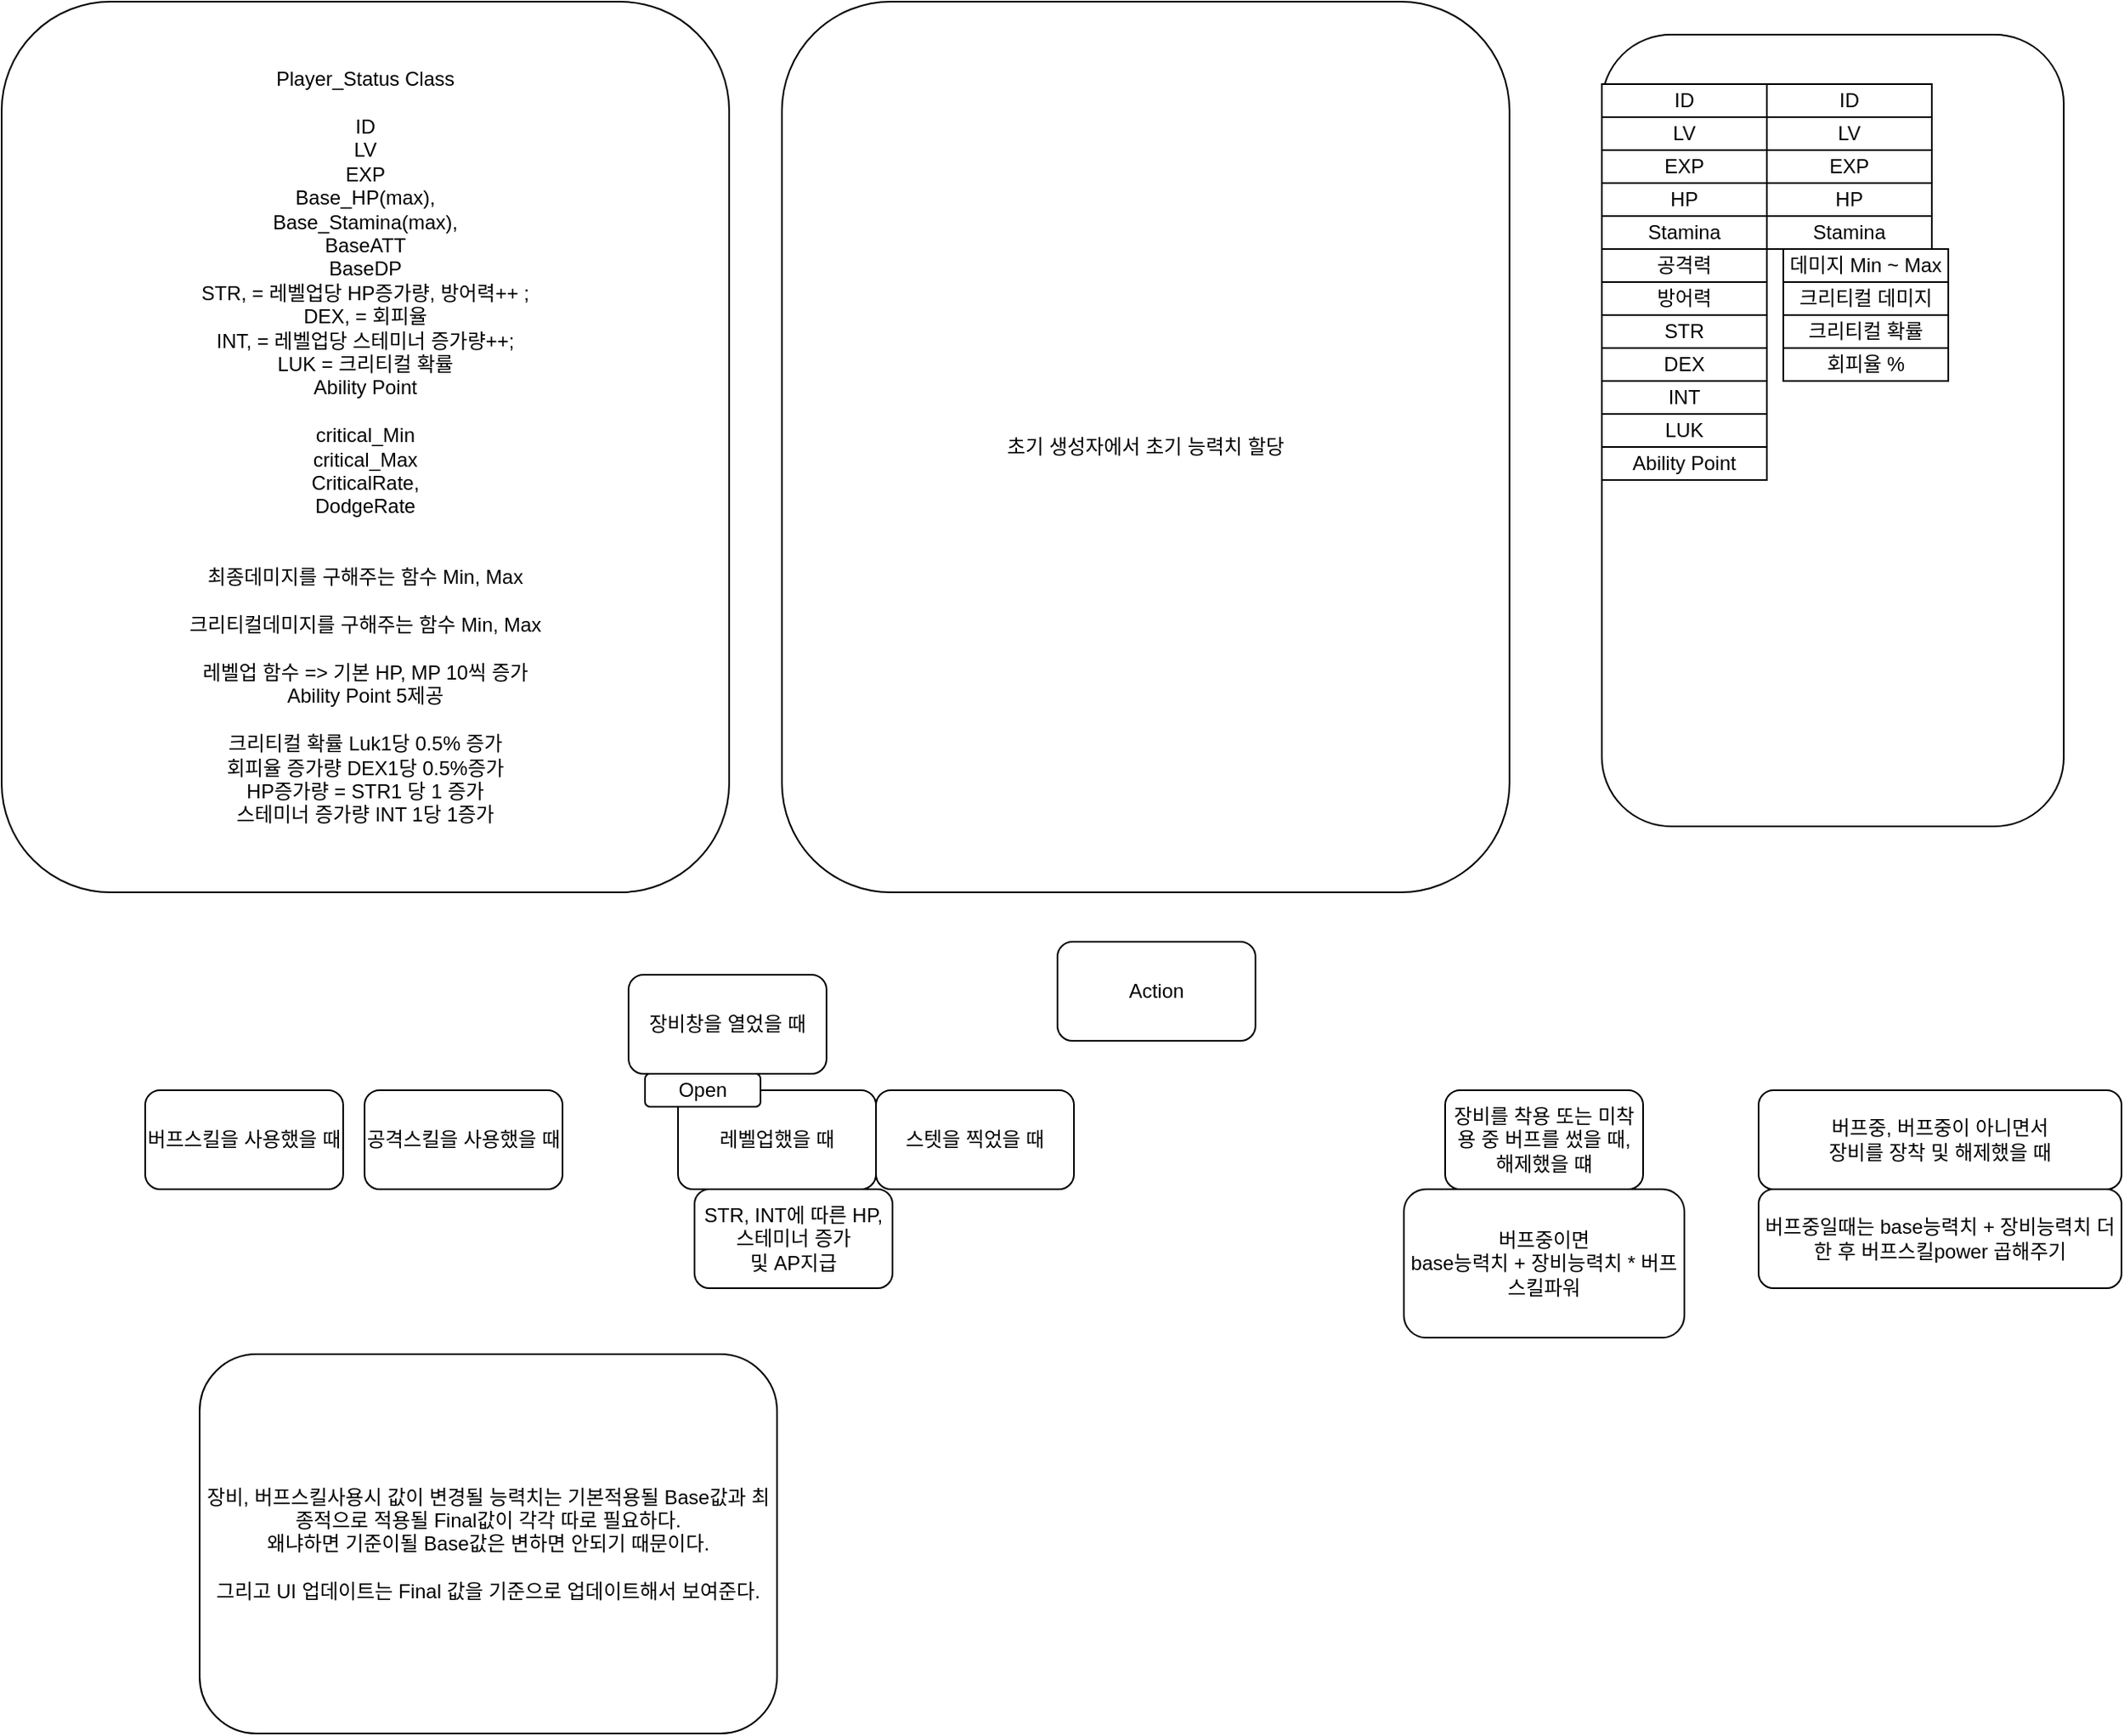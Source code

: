 <mxfile version="21.7.5" type="device">
  <diagram name="페이지-1" id="oYEOmsEU-r3RK-yHsZw6">
    <mxGraphModel dx="2245" dy="835" grid="1" gridSize="10" guides="1" tooltips="1" connect="1" arrows="1" fold="1" page="1" pageScale="1" pageWidth="827" pageHeight="1169" math="0" shadow="0">
      <root>
        <mxCell id="0" />
        <mxCell id="1" parent="0" />
        <mxCell id="fDYHZz1mXMlbd0j3325K-1" value="Player_Status Class&lt;br&gt;&lt;br&gt;ID&lt;br&gt;LV&lt;br&gt;EXP&lt;br&gt;Base_HP(max),&lt;br&gt;Base_Stamina(max),&lt;br&gt;BaseATT&lt;br&gt;BaseDP&lt;br&gt;STR, = 레벨업당 HP증가량, 방어력++ ;&lt;br&gt;DEX, = 회피율&lt;br&gt;INT, = 레벨업당 스테미너 증가량++;&lt;br&gt;LUK = 크리티컬 확률&lt;br&gt;Ability Point&lt;br&gt;&lt;br&gt;critical_Min&lt;br&gt;critical_Max&lt;br&gt;CriticalRate,&lt;br&gt;DodgeRate&lt;br&gt;&lt;br&gt;&lt;br&gt;최종데미지를 구해주는 함수 Min, Max&lt;br&gt;&lt;br&gt;크리티컬데미지를 구해주는 함수 Min, Max&lt;br&gt;&lt;br&gt;레벨업 함수 =&amp;gt; 기본 HP, MP 10씩 증가&lt;br&gt;Ability Point 5제공&lt;br&gt;&lt;br&gt;크리티컬 확률 Luk1당 0.5% 증가&lt;br&gt;회피율 증가량 DEX1당 0.5%증가&lt;br&gt;HP증가량 = STR1 당 1 증가&lt;br&gt;스테미너 증가량 INT 1당 1증가" style="rounded=1;whiteSpace=wrap;html=1;" parent="1" vertex="1">
          <mxGeometry x="-500" y="90" width="441" height="540" as="geometry" />
        </mxCell>
        <mxCell id="fDYHZz1mXMlbd0j3325K-2" value="" style="rounded=1;whiteSpace=wrap;html=1;" parent="1" vertex="1">
          <mxGeometry x="470" y="110" width="280" height="480" as="geometry" />
        </mxCell>
        <mxCell id="fDYHZz1mXMlbd0j3325K-3" value="ID" style="rounded=0;whiteSpace=wrap;html=1;" parent="1" vertex="1">
          <mxGeometry x="470" y="140" width="100" height="20" as="geometry" />
        </mxCell>
        <mxCell id="fDYHZz1mXMlbd0j3325K-4" value="LV" style="rounded=0;whiteSpace=wrap;html=1;" parent="1" vertex="1">
          <mxGeometry x="470" y="160" width="100" height="20" as="geometry" />
        </mxCell>
        <mxCell id="fDYHZz1mXMlbd0j3325K-5" value="EXP" style="rounded=0;whiteSpace=wrap;html=1;" parent="1" vertex="1">
          <mxGeometry x="470" y="180" width="100" height="20" as="geometry" />
        </mxCell>
        <mxCell id="fDYHZz1mXMlbd0j3325K-6" value="HP" style="rounded=0;whiteSpace=wrap;html=1;" parent="1" vertex="1">
          <mxGeometry x="470" y="200" width="100" height="20" as="geometry" />
        </mxCell>
        <mxCell id="fDYHZz1mXMlbd0j3325K-7" value="Stamina" style="rounded=0;whiteSpace=wrap;html=1;" parent="1" vertex="1">
          <mxGeometry x="470" y="220" width="100" height="20" as="geometry" />
        </mxCell>
        <mxCell id="fDYHZz1mXMlbd0j3325K-8" value="공격력" style="rounded=0;whiteSpace=wrap;html=1;" parent="1" vertex="1">
          <mxGeometry x="470" y="240" width="100" height="20" as="geometry" />
        </mxCell>
        <mxCell id="fDYHZz1mXMlbd0j3325K-9" value="방어력" style="rounded=0;whiteSpace=wrap;html=1;" parent="1" vertex="1">
          <mxGeometry x="470" y="260" width="100" height="20" as="geometry" />
        </mxCell>
        <mxCell id="fDYHZz1mXMlbd0j3325K-10" value="STR" style="rounded=0;whiteSpace=wrap;html=1;" parent="1" vertex="1">
          <mxGeometry x="470" y="280" width="100" height="20" as="geometry" />
        </mxCell>
        <mxCell id="fDYHZz1mXMlbd0j3325K-11" value="DEX" style="rounded=0;whiteSpace=wrap;html=1;" parent="1" vertex="1">
          <mxGeometry x="470" y="300" width="100" height="20" as="geometry" />
        </mxCell>
        <mxCell id="fDYHZz1mXMlbd0j3325K-12" value="INT" style="rounded=0;whiteSpace=wrap;html=1;" parent="1" vertex="1">
          <mxGeometry x="470" y="320" width="100" height="20" as="geometry" />
        </mxCell>
        <mxCell id="fDYHZz1mXMlbd0j3325K-13" value="LUK" style="rounded=0;whiteSpace=wrap;html=1;" parent="1" vertex="1">
          <mxGeometry x="470" y="340" width="100" height="20" as="geometry" />
        </mxCell>
        <mxCell id="fDYHZz1mXMlbd0j3325K-14" value="Ability Point" style="rounded=0;whiteSpace=wrap;html=1;" parent="1" vertex="1">
          <mxGeometry x="470" y="360" width="100" height="20" as="geometry" />
        </mxCell>
        <mxCell id="fDYHZz1mXMlbd0j3325K-15" value="ID" style="rounded=0;whiteSpace=wrap;html=1;" parent="1" vertex="1">
          <mxGeometry x="570" y="140" width="100" height="20" as="geometry" />
        </mxCell>
        <mxCell id="fDYHZz1mXMlbd0j3325K-16" value="LV" style="rounded=0;whiteSpace=wrap;html=1;" parent="1" vertex="1">
          <mxGeometry x="570" y="160" width="100" height="20" as="geometry" />
        </mxCell>
        <mxCell id="fDYHZz1mXMlbd0j3325K-17" value="EXP" style="rounded=0;whiteSpace=wrap;html=1;" parent="1" vertex="1">
          <mxGeometry x="570" y="180" width="100" height="20" as="geometry" />
        </mxCell>
        <mxCell id="fDYHZz1mXMlbd0j3325K-18" value="HP" style="rounded=0;whiteSpace=wrap;html=1;" parent="1" vertex="1">
          <mxGeometry x="570" y="200" width="100" height="20" as="geometry" />
        </mxCell>
        <mxCell id="fDYHZz1mXMlbd0j3325K-19" value="Stamina" style="rounded=0;whiteSpace=wrap;html=1;" parent="1" vertex="1">
          <mxGeometry x="570" y="220" width="100" height="20" as="geometry" />
        </mxCell>
        <mxCell id="fDYHZz1mXMlbd0j3325K-20" value="데미지 Min ~ Max" style="rounded=0;whiteSpace=wrap;html=1;" parent="1" vertex="1">
          <mxGeometry x="580" y="240" width="100" height="20" as="geometry" />
        </mxCell>
        <mxCell id="fDYHZz1mXMlbd0j3325K-21" value="회피율 %" style="rounded=0;whiteSpace=wrap;html=1;" parent="1" vertex="1">
          <mxGeometry x="580" y="300" width="100" height="20" as="geometry" />
        </mxCell>
        <mxCell id="fDYHZz1mXMlbd0j3325K-22" value="크리티컬 확률" style="rounded=0;whiteSpace=wrap;html=1;" parent="1" vertex="1">
          <mxGeometry x="580" y="280" width="100" height="20" as="geometry" />
        </mxCell>
        <mxCell id="fDYHZz1mXMlbd0j3325K-23" value="크리티컬 데미지" style="rounded=0;whiteSpace=wrap;html=1;" parent="1" vertex="1">
          <mxGeometry x="580" y="260" width="100" height="20" as="geometry" />
        </mxCell>
        <mxCell id="E2JUhTGLTqq4bXBJUixX-1" value="초기 생성자에서 초기 능력치 할당" style="rounded=1;whiteSpace=wrap;html=1;" parent="1" vertex="1">
          <mxGeometry x="-27" y="90" width="441" height="540" as="geometry" />
        </mxCell>
        <mxCell id="E2JUhTGLTqq4bXBJUixX-2" value="Action" style="rounded=1;whiteSpace=wrap;html=1;" parent="1" vertex="1">
          <mxGeometry x="140" y="660" width="120" height="60" as="geometry" />
        </mxCell>
        <mxCell id="E2JUhTGLTqq4bXBJUixX-3" value="장비창을 열었을 때" style="rounded=1;whiteSpace=wrap;html=1;" parent="1" vertex="1">
          <mxGeometry x="-120" y="680" width="120" height="60" as="geometry" />
        </mxCell>
        <mxCell id="E2JUhTGLTqq4bXBJUixX-4" value="스텟을 찍었을 때" style="rounded=1;whiteSpace=wrap;html=1;" parent="1" vertex="1">
          <mxGeometry x="30" y="750" width="120" height="60" as="geometry" />
        </mxCell>
        <mxCell id="E2JUhTGLTqq4bXBJUixX-5" value="장비를 착용 또는 미착용 중 버프를 썼을 때, 해제했을 떄" style="rounded=1;whiteSpace=wrap;html=1;" parent="1" vertex="1">
          <mxGeometry x="375" y="750" width="120" height="60" as="geometry" />
        </mxCell>
        <mxCell id="E2JUhTGLTqq4bXBJUixX-6" value="버프중, 버프중이 아니면서&lt;br&gt;장비를 장착 및 해제했을 때" style="rounded=1;whiteSpace=wrap;html=1;" parent="1" vertex="1">
          <mxGeometry x="565" y="750" width="220" height="60" as="geometry" />
        </mxCell>
        <mxCell id="E2JUhTGLTqq4bXBJUixX-8" value="레벨업했을 때" style="rounded=1;whiteSpace=wrap;html=1;" parent="1" vertex="1">
          <mxGeometry x="-90" y="750" width="120" height="60" as="geometry" />
        </mxCell>
        <mxCell id="E2JUhTGLTqq4bXBJUixX-9" value="공격스킬을 사용했을 때" style="rounded=1;whiteSpace=wrap;html=1;" parent="1" vertex="1">
          <mxGeometry x="-280" y="750" width="120" height="60" as="geometry" />
        </mxCell>
        <mxCell id="E2JUhTGLTqq4bXBJUixX-10" value="버프스킬을 사용했을 때" style="rounded=1;whiteSpace=wrap;html=1;" parent="1" vertex="1">
          <mxGeometry x="-413" y="750" width="120" height="60" as="geometry" />
        </mxCell>
        <mxCell id="E2JUhTGLTqq4bXBJUixX-27" value="버프중일때는 base능력치 + 장비능력치 더한 후 버프스킬power 곱해주기" style="rounded=1;whiteSpace=wrap;html=1;" parent="1" vertex="1">
          <mxGeometry x="565" y="810" width="220" height="60" as="geometry" />
        </mxCell>
        <mxCell id="E2JUhTGLTqq4bXBJUixX-28" value="버프중이면&lt;br&gt;base능력치 + 장비능력치 * 버프스킬파워" style="rounded=1;whiteSpace=wrap;html=1;" parent="1" vertex="1">
          <mxGeometry x="350" y="810" width="170" height="90" as="geometry" />
        </mxCell>
        <mxCell id="E2JUhTGLTqq4bXBJUixX-29" value="Open" style="rounded=1;whiteSpace=wrap;html=1;" parent="1" vertex="1">
          <mxGeometry x="-110" y="740" width="70" height="20" as="geometry" />
        </mxCell>
        <mxCell id="E2JUhTGLTqq4bXBJUixX-30" value="STR, INT에 따른 HP, 스테미너 증가&lt;br&gt;및 AP지급" style="rounded=1;whiteSpace=wrap;html=1;" parent="1" vertex="1">
          <mxGeometry x="-80" y="810" width="120" height="60" as="geometry" />
        </mxCell>
        <mxCell id="mLQIIpVvxXRIIKxPuPEC-1" value="장비, 버프스킬사용시 값이 변경될 능력치는 기본적용될 Base값과 최종적으로 적용될 Final값이 각각 따로 필요하다.&lt;br&gt;왜냐하면 기준이될 Base값은 변하면 안되기 때문이다.&lt;br&gt;&lt;br&gt;그리고 UI 업데이트는 Final 값을 기준으로 업데이트해서 보여준다." style="rounded=1;whiteSpace=wrap;html=1;" vertex="1" parent="1">
          <mxGeometry x="-380" y="910" width="350" height="230" as="geometry" />
        </mxCell>
      </root>
    </mxGraphModel>
  </diagram>
</mxfile>
